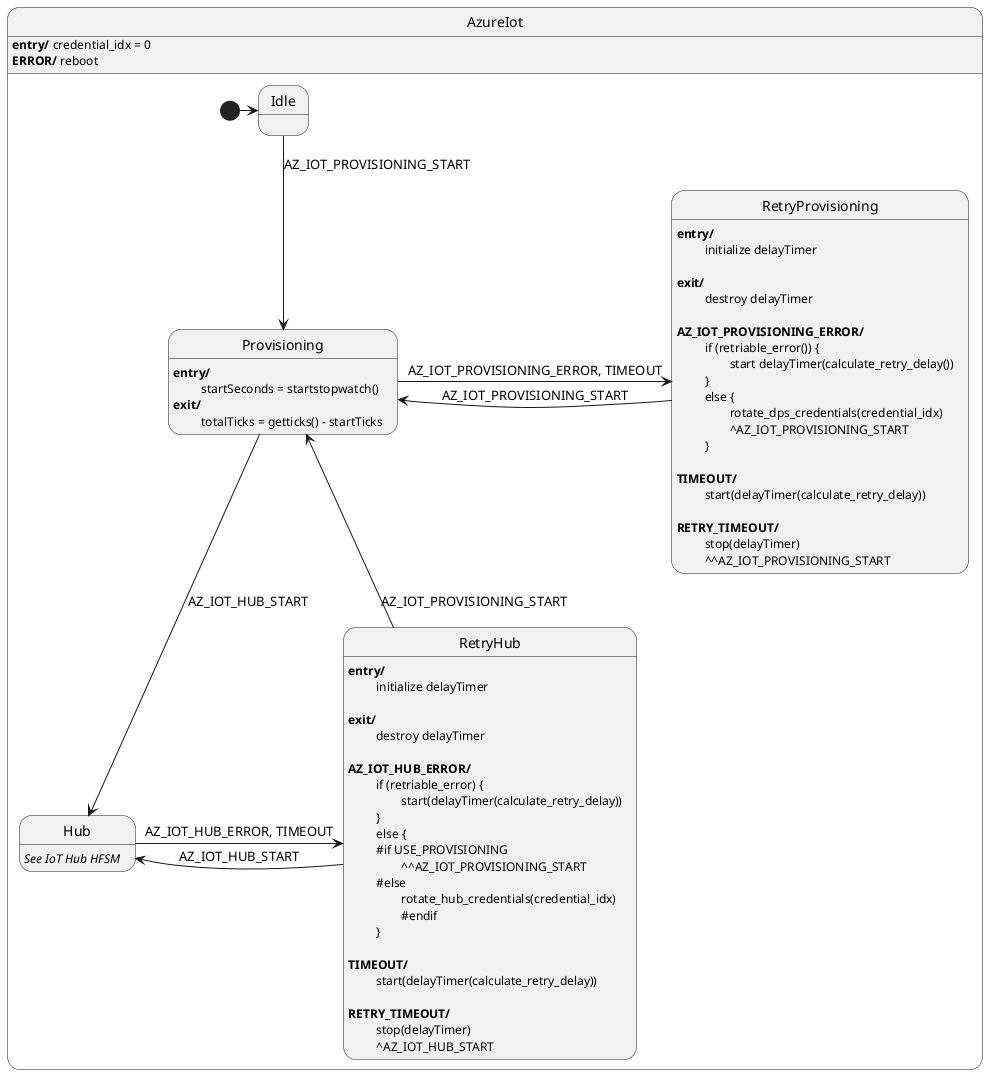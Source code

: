 @startuml

state AzureIot {
    state Idle
    
    state Provisioning
    Provisioning: <b>entry/</b>
    Provisioning: \t startSeconds = startstopwatch()
    Provisioning: <b>exit/</b>
    Provisioning: \t totalTicks = getticks() - startTicks

    state RetryProvisioning
    RetryProvisioning : <b>entry/</b>
    RetryProvisioning : \t initialize delayTimer
    RetryProvisioning : 
    RetryProvisioning : <b>exit/</b>
    RetryProvisioning : \t destroy delayTimer
    RetryProvisioning : 
    RetryProvisioning : <b>AZ_IOT_PROVISIONING_ERROR/</b>
    RetryProvisioning : \t if (retriable_error()) {
    RetryProvisioning : \t\t start delayTimer(calculate_retry_delay())
    RetryProvisioning : \t }
    RetryProvisioning : \t else {
    RetryProvisioning : \t\t rotate_dps_credentials(credential_idx)
    RetryProvisioning : \t\t ^AZ_IOT_PROVISIONING_START
    RetryProvisioning : \t }
    RetryProvisioning :
    RetryProvisioning : <b>TIMEOUT/</b>
    RetryProvisioning : \t start(delayTimer(calculate_retry_delay))
    RetryProvisioning :
    RetryProvisioning : <b>RETRY_TIMEOUT/</b>
    RetryProvisioning : \t stop(delayTimer)
    RetryProvisioning : \t ^^AZ_IOT_PROVISIONING_START

    state Hub
    Hub: <i>See IoT Hub HFSM</i>

    state RetryHub
    RetryHub : <b>entry/</b>
    RetryHub : \t initialize delayTimer
    RetryHub : 
    RetryHub : <b>exit/</b>
    RetryHub : \t destroy delayTimer
    RetryHub : 
    RetryHub : <b>AZ_IOT_HUB_ERROR/</b>
    RetryHub : \t if (retriable_error) {
    RetryHub : \t\t start(delayTimer(calculate_retry_delay))
    RetryHub : \t }
    RetryHub : \t else {
    RetryHub : \t #if USE_PROVISIONING
    RetryHub : \t\t ^^AZ_IOT_PROVISIONING_START
    RetryHub : \t #else
    RetryHub : \t\t rotate_hub_credentials(credential_idx)
    RetryHub : \t\t #endif
    RetryHub : \t }
    RetryHub :
    RetryHub : <b>TIMEOUT/</b>
    RetryHub : \t start(delayTimer(calculate_retry_delay))
    RetryHub :
    RetryHub : <b>RETRY_TIMEOUT/</b>
    RetryHub : \t stop(delayTimer)
    RetryHub : \t ^AZ_IOT_HUB_START

    [*] -> Idle
    Idle --> Provisioning : AZ_IOT_PROVISIONING_START
    Provisioning --> Hub : AZ_IOT_HUB_START
    Provisioning -> RetryProvisioning : AZ_IOT_PROVISIONING_ERROR, TIMEOUT

    RetryProvisioning -> Provisioning : AZ_IOT_PROVISIONING_START
    Hub -> RetryHub : AZ_IOT_HUB_ERROR, TIMEOUT
    RetryHub -> Hub : AZ_IOT_HUB_START
    RetryHub -> Provisioning : AZ_IOT_PROVISIONING_START
}

AzureIot : <b>entry/</b> credential_idx = 0
AzureIot : <b>ERROR/</b> reboot

@enduml
